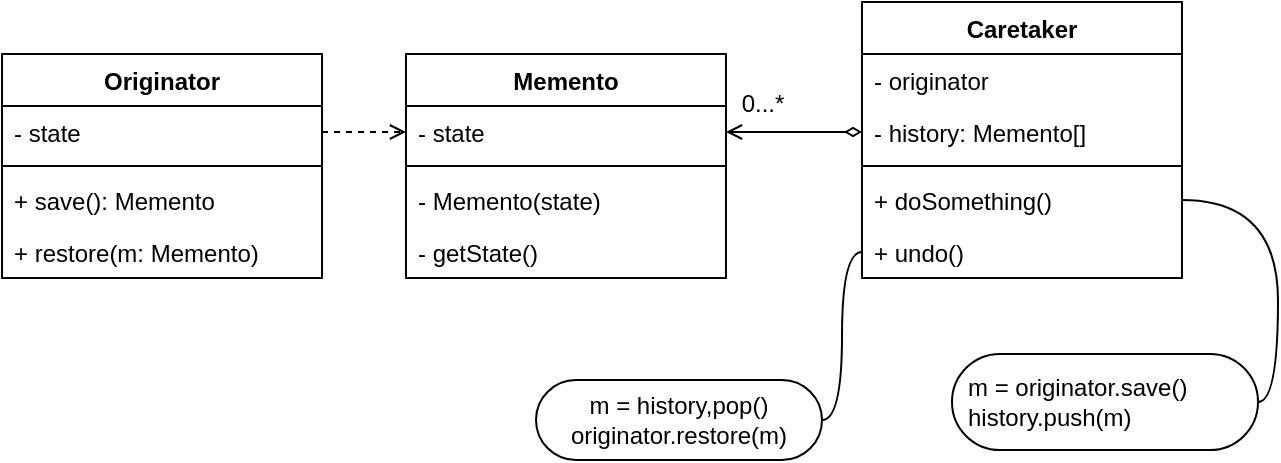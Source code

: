 <mxfile>
    <diagram id="uY-WBFotGh_KkLAZrjns" name="Standard">
        <mxGraphModel dx="1031" dy="459" grid="0" gridSize="10" guides="1" tooltips="1" connect="1" arrows="1" fold="1" page="1" pageScale="1" pageWidth="827" pageHeight="1169" math="0" shadow="0">
            <root>
                <mxCell id="0"/>
                <mxCell id="1" parent="0"/>
                <mxCell id="2" value="Originator" style="swimlane;fontStyle=1;align=center;verticalAlign=top;childLayout=stackLayout;horizontal=1;startSize=26;horizontalStack=0;resizeParent=1;resizeParentMax=0;resizeLast=0;collapsible=1;marginBottom=0;" parent="1" vertex="1">
                    <mxGeometry x="95" y="230" width="160" height="112" as="geometry"/>
                </mxCell>
                <mxCell id="3" value="- state" style="text;strokeColor=none;fillColor=none;align=left;verticalAlign=top;spacingLeft=4;spacingRight=4;overflow=hidden;rotatable=0;points=[[0,0.5],[1,0.5]];portConstraint=eastwest;" parent="2" vertex="1">
                    <mxGeometry y="26" width="160" height="26" as="geometry"/>
                </mxCell>
                <mxCell id="4" value="" style="line;strokeWidth=1;fillColor=none;align=left;verticalAlign=middle;spacingTop=-1;spacingLeft=3;spacingRight=3;rotatable=0;labelPosition=right;points=[];portConstraint=eastwest;" parent="2" vertex="1">
                    <mxGeometry y="52" width="160" height="8" as="geometry"/>
                </mxCell>
                <mxCell id="5" value="+ save(): Memento" style="text;strokeColor=none;fillColor=none;align=left;verticalAlign=top;spacingLeft=4;spacingRight=4;overflow=hidden;rotatable=0;points=[[0,0.5],[1,0.5]];portConstraint=eastwest;" parent="2" vertex="1">
                    <mxGeometry y="60" width="160" height="26" as="geometry"/>
                </mxCell>
                <mxCell id="6" value="+ restore(m: Memento)" style="text;strokeColor=none;fillColor=none;align=left;verticalAlign=top;spacingLeft=4;spacingRight=4;overflow=hidden;rotatable=0;points=[[0,0.5],[1,0.5]];portConstraint=eastwest;" parent="2" vertex="1">
                    <mxGeometry y="86" width="160" height="26" as="geometry"/>
                </mxCell>
                <mxCell id="7" value="Memento" style="swimlane;fontStyle=1;align=center;verticalAlign=top;childLayout=stackLayout;horizontal=1;startSize=26;horizontalStack=0;resizeParent=1;resizeParentMax=0;resizeLast=0;collapsible=1;marginBottom=0;" parent="1" vertex="1">
                    <mxGeometry x="297" y="230" width="160" height="112" as="geometry"/>
                </mxCell>
                <mxCell id="8" value="- state" style="text;strokeColor=none;fillColor=none;align=left;verticalAlign=top;spacingLeft=4;spacingRight=4;overflow=hidden;rotatable=0;points=[[0,0.5],[1,0.5]];portConstraint=eastwest;" parent="7" vertex="1">
                    <mxGeometry y="26" width="160" height="26" as="geometry"/>
                </mxCell>
                <mxCell id="9" value="" style="line;strokeWidth=1;fillColor=none;align=left;verticalAlign=middle;spacingTop=-1;spacingLeft=3;spacingRight=3;rotatable=0;labelPosition=right;points=[];portConstraint=eastwest;" parent="7" vertex="1">
                    <mxGeometry y="52" width="160" height="8" as="geometry"/>
                </mxCell>
                <mxCell id="10" value="- Memento(state)" style="text;strokeColor=none;fillColor=none;align=left;verticalAlign=top;spacingLeft=4;spacingRight=4;overflow=hidden;rotatable=0;points=[[0,0.5],[1,0.5]];portConstraint=eastwest;" parent="7" vertex="1">
                    <mxGeometry y="60" width="160" height="26" as="geometry"/>
                </mxCell>
                <mxCell id="11" value="- getState()" style="text;strokeColor=none;fillColor=none;align=left;verticalAlign=top;spacingLeft=4;spacingRight=4;overflow=hidden;rotatable=0;points=[[0,0.5],[1,0.5]];portConstraint=eastwest;" parent="7" vertex="1">
                    <mxGeometry y="86" width="160" height="26" as="geometry"/>
                </mxCell>
                <mxCell id="12" style="edgeStyle=none;html=1;exitX=1;exitY=0.5;exitDx=0;exitDy=0;entryX=0;entryY=0.5;entryDx=0;entryDy=0;dashed=1;endArrow=open;endFill=0;" parent="1" source="3" target="8" edge="1">
                    <mxGeometry relative="1" as="geometry"/>
                </mxCell>
                <mxCell id="14" value="Caretaker" style="swimlane;fontStyle=1;align=center;verticalAlign=top;childLayout=stackLayout;horizontal=1;startSize=26;horizontalStack=0;resizeParent=1;resizeParentMax=0;resizeLast=0;collapsible=1;marginBottom=0;" parent="1" vertex="1">
                    <mxGeometry x="525" y="204" width="160" height="138" as="geometry"/>
                </mxCell>
                <mxCell id="19" value="- originator" style="text;strokeColor=none;fillColor=none;align=left;verticalAlign=top;spacingLeft=4;spacingRight=4;overflow=hidden;rotatable=0;points=[[0,0.5],[1,0.5]];portConstraint=eastwest;" parent="14" vertex="1">
                    <mxGeometry y="26" width="160" height="26" as="geometry"/>
                </mxCell>
                <mxCell id="15" value="- history: Memento[]" style="text;strokeColor=none;fillColor=none;align=left;verticalAlign=top;spacingLeft=4;spacingRight=4;overflow=hidden;rotatable=0;points=[[0,0.5],[1,0.5]];portConstraint=eastwest;" parent="14" vertex="1">
                    <mxGeometry y="52" width="160" height="26" as="geometry"/>
                </mxCell>
                <mxCell id="16" value="" style="line;strokeWidth=1;fillColor=none;align=left;verticalAlign=middle;spacingTop=-1;spacingLeft=3;spacingRight=3;rotatable=0;labelPosition=right;points=[];portConstraint=eastwest;" parent="14" vertex="1">
                    <mxGeometry y="78" width="160" height="8" as="geometry"/>
                </mxCell>
                <mxCell id="20" value="+ doSomething()" style="text;strokeColor=none;fillColor=none;align=left;verticalAlign=top;spacingLeft=4;spacingRight=4;overflow=hidden;rotatable=0;points=[[0,0.5],[1,0.5]];portConstraint=eastwest;" parent="14" vertex="1">
                    <mxGeometry y="86" width="160" height="26" as="geometry"/>
                </mxCell>
                <mxCell id="18" value="+ undo()" style="text;strokeColor=none;fillColor=none;align=left;verticalAlign=top;spacingLeft=4;spacingRight=4;overflow=hidden;rotatable=0;points=[[0,0.5],[1,0.5]];portConstraint=eastwest;" parent="14" vertex="1">
                    <mxGeometry y="112" width="160" height="26" as="geometry"/>
                </mxCell>
                <mxCell id="21" style="edgeStyle=none;html=1;exitX=0;exitY=0.5;exitDx=0;exitDy=0;entryX=1;entryY=0.5;entryDx=0;entryDy=0;endArrow=open;endFill=0;startArrow=diamondThin;startFill=0;" parent="1" source="15" target="8" edge="1">
                    <mxGeometry relative="1" as="geometry"/>
                </mxCell>
                <mxCell id="22" value="m = history,pop()&lt;br&gt;originator.restore(m)" style="whiteSpace=wrap;html=1;rounded=1;arcSize=50;align=center;verticalAlign=middle;strokeWidth=1;autosize=1;spacing=4;treeFolding=1;treeMoving=1;newEdgeStyle={&quot;edgeStyle&quot;:&quot;entityRelationEdgeStyle&quot;,&quot;startArrow&quot;:&quot;none&quot;,&quot;endArrow&quot;:&quot;none&quot;,&quot;segment&quot;:10,&quot;curved&quot;:1};" parent="1" vertex="1">
                    <mxGeometry x="362" y="393" width="143" height="40" as="geometry"/>
                </mxCell>
                <mxCell id="23" value="" style="edgeStyle=entityRelationEdgeStyle;startArrow=none;endArrow=none;segment=10;curved=1;exitX=0;exitY=0.5;exitDx=0;exitDy=0;" parent="1" source="18" target="22" edge="1">
                    <mxGeometry relative="1" as="geometry">
                        <mxPoint x="534" y="445" as="sourcePoint"/>
                    </mxGeometry>
                </mxCell>
                <mxCell id="24" value="m = originator.save()&lt;br&gt;history.push(m)" style="whiteSpace=wrap;html=1;rounded=1;arcSize=50;align=left;verticalAlign=middle;strokeWidth=1;autosize=1;spacing=8;treeFolding=1;treeMoving=1;newEdgeStyle={&quot;edgeStyle&quot;:&quot;entityRelationEdgeStyle&quot;,&quot;startArrow&quot;:&quot;none&quot;,&quot;endArrow&quot;:&quot;none&quot;,&quot;segment&quot;:10,&quot;curved&quot;:1};" parent="1" vertex="1">
                    <mxGeometry x="570" y="380" width="153" height="48" as="geometry"/>
                </mxCell>
                <mxCell id="25" value="" style="edgeStyle=entityRelationEdgeStyle;startArrow=none;endArrow=none;segment=10;curved=1;exitX=1;exitY=0.5;exitDx=0;exitDy=0;" parent="1" source="20" target="24" edge="1">
                    <mxGeometry relative="1" as="geometry">
                        <mxPoint x="668" y="417" as="sourcePoint"/>
                    </mxGeometry>
                </mxCell>
                <mxCell id="26" value="0...*" style="text;html=1;resizable=0;autosize=1;align=center;verticalAlign=middle;points=[];fillColor=none;strokeColor=none;rounded=0;" parent="1" vertex="1">
                    <mxGeometry x="459" y="246" width="31" height="18" as="geometry"/>
                </mxCell>
            </root>
        </mxGraphModel>
    </diagram>
    <diagram id="bcLtF3lBYHw8C0WSbBqU" name="Practice">
        <mxGraphModel dx="1031" dy="459" grid="0" gridSize="10" guides="1" tooltips="1" connect="1" arrows="1" fold="1" page="1" pageScale="1" pageWidth="827" pageHeight="1169" math="0" shadow="0">
            <root>
                <mxCell id="V3Rp2c93oEQ9oE3x-klY-0"/>
                <mxCell id="V3Rp2c93oEQ9oE3x-klY-1" parent="V3Rp2c93oEQ9oE3x-klY-0"/>
                <mxCell id="lsIKuZ3ZhRhGVmktWw1N-31" value="" style="edgeStyle=orthogonalEdgeStyle;rounded=0;html=1;dashed=1;endArrow=block;endFill=0;entryX=0.497;entryY=1.005;entryDx=0;entryDy=0;entryPerimeter=0;" parent="V3Rp2c93oEQ9oE3x-klY-1" source="V3Rp2c93oEQ9oE3x-klY-2" target="lsIKuZ3ZhRhGVmktWw1N-29" edge="1">
                    <mxGeometry relative="1" as="geometry"/>
                </mxCell>
                <mxCell id="V3Rp2c93oEQ9oE3x-klY-2" value="MissionBriefing" style="swimlane;fontStyle=1;align=center;verticalAlign=top;childLayout=stackLayout;horizontal=1;startSize=26;horizontalStack=0;resizeParent=1;resizeParentMax=0;resizeLast=0;collapsible=1;marginBottom=0;" parent="V3Rp2c93oEQ9oE3x-klY-1" vertex="1">
                    <mxGeometry x="86.5" y="462" width="160" height="190" as="geometry"/>
                </mxCell>
                <mxCell id="lsIKuZ3ZhRhGVmktWw1N-13" value="- subMissions: string[]" style="text;strokeColor=none;fillColor=none;align=left;verticalAlign=top;spacingLeft=4;spacingRight=4;overflow=hidden;rotatable=0;points=[[0,0.5],[1,0.5]];portConstraint=eastwest;" parent="V3Rp2c93oEQ9oE3x-klY-2" vertex="1">
                    <mxGeometry y="26" width="160" height="26" as="geometry"/>
                </mxCell>
                <mxCell id="V3Rp2c93oEQ9oE3x-klY-3" value="- currentIndex: number" style="text;strokeColor=none;fillColor=none;align=left;verticalAlign=top;spacingLeft=4;spacingRight=4;overflow=hidden;rotatable=0;points=[[0,0.5],[1,0.5]];portConstraint=eastwest;" parent="V3Rp2c93oEQ9oE3x-klY-2" vertex="1">
                    <mxGeometry y="52" width="160" height="26" as="geometry"/>
                </mxCell>
                <mxCell id="V3Rp2c93oEQ9oE3x-klY-4" value="" style="line;strokeWidth=1;fillColor=none;align=left;verticalAlign=middle;spacingTop=-1;spacingLeft=3;spacingRight=3;rotatable=0;labelPosition=right;points=[];portConstraint=eastwest;" parent="V3Rp2c93oEQ9oE3x-klY-2" vertex="1">
                    <mxGeometry y="78" width="160" height="8" as="geometry"/>
                </mxCell>
                <mxCell id="lsIKuZ3ZhRhGVmktWw1N-14" value="+ isDone(): boolean" style="text;strokeColor=none;fillColor=none;align=left;verticalAlign=top;spacingLeft=4;spacingRight=4;overflow=hidden;rotatable=0;points=[[0,0.5],[1,0.5]];portConstraint=eastwest;" parent="V3Rp2c93oEQ9oE3x-klY-2" vertex="1">
                    <mxGeometry y="86" width="160" height="26" as="geometry"/>
                </mxCell>
                <mxCell id="lsIKuZ3ZhRhGVmktWw1N-1" value="+ commenceCurrentStep()" style="text;strokeColor=none;fillColor=none;align=left;verticalAlign=top;spacingLeft=4;spacingRight=4;overflow=hidden;rotatable=0;points=[[0,0.5],[1,0.5]];portConstraint=eastwest;" parent="V3Rp2c93oEQ9oE3x-klY-2" vertex="1">
                    <mxGeometry y="112" width="160" height="26" as="geometry"/>
                </mxCell>
                <mxCell id="V3Rp2c93oEQ9oE3x-klY-5" value="+ save(): Memento" style="text;strokeColor=none;fillColor=none;align=left;verticalAlign=top;spacingLeft=4;spacingRight=4;overflow=hidden;rotatable=0;points=[[0,0.5],[1,0.5]];portConstraint=eastwest;" parent="V3Rp2c93oEQ9oE3x-klY-2" vertex="1">
                    <mxGeometry y="138" width="160" height="26" as="geometry"/>
                </mxCell>
                <mxCell id="lsIKuZ3ZhRhGVmktWw1N-0" value="+ restore(m: Memento)" style="text;strokeColor=none;fillColor=none;align=left;verticalAlign=top;spacingLeft=4;spacingRight=4;overflow=hidden;rotatable=0;points=[[0,0.5],[1,0.5]];portConstraint=eastwest;" parent="V3Rp2c93oEQ9oE3x-klY-2" vertex="1">
                    <mxGeometry y="164" width="160" height="26" as="geometry"/>
                </mxCell>
                <mxCell id="lsIKuZ3ZhRhGVmktWw1N-8" value="«interface»&#10;Memento" style="swimlane;fontStyle=1;align=center;verticalAlign=top;childLayout=stackLayout;horizontal=1;startSize=41;horizontalStack=0;resizeParent=1;resizeParentMax=0;resizeLast=0;collapsible=1;marginBottom=0;" parent="V3Rp2c93oEQ9oE3x-klY-1" vertex="1">
                    <mxGeometry x="333" y="340" width="165" height="93" as="geometry"/>
                </mxCell>
                <mxCell id="lsIKuZ3ZhRhGVmktWw1N-11" value="+ getCurrentIndex(): number" style="text;strokeColor=none;fillColor=none;align=left;verticalAlign=top;spacingLeft=4;spacingRight=4;overflow=hidden;rotatable=0;points=[[0,0.5],[1,0.5]];portConstraint=eastwest;" parent="lsIKuZ3ZhRhGVmktWw1N-8" vertex="1">
                    <mxGeometry y="41" width="165" height="26" as="geometry"/>
                </mxCell>
                <mxCell id="lsIKuZ3ZhRhGVmktWw1N-19" value="+ getDate(): string" style="text;strokeColor=none;fillColor=none;align=left;verticalAlign=top;spacingLeft=4;spacingRight=4;overflow=hidden;rotatable=0;points=[[0,0.5],[1,0.5]];portConstraint=eastwest;" parent="lsIKuZ3ZhRhGVmktWw1N-8" vertex="1">
                    <mxGeometry y="67" width="165" height="26" as="geometry"/>
                </mxCell>
                <mxCell id="lsIKuZ3ZhRhGVmktWw1N-22" style="edgeStyle=orthogonalEdgeStyle;rounded=0;html=1;exitX=0.5;exitY=0;exitDx=0;exitDy=0;entryX=0.5;entryY=1;entryDx=0;entryDy=0;endArrow=block;endFill=0;dashed=1;" parent="V3Rp2c93oEQ9oE3x-klY-1" source="lsIKuZ3ZhRhGVmktWw1N-15" target="lsIKuZ3ZhRhGVmktWw1N-8" edge="1">
                    <mxGeometry relative="1" as="geometry"/>
                </mxCell>
                <mxCell id="lsIKuZ3ZhRhGVmktWw1N-15" value="ConcreteMemento" style="swimlane;fontStyle=1;align=center;verticalAlign=top;childLayout=stackLayout;horizontal=1;startSize=26;horizontalStack=0;resizeParent=1;resizeParentMax=0;resizeLast=0;collapsible=1;marginBottom=0;" parent="V3Rp2c93oEQ9oE3x-klY-1" vertex="1">
                    <mxGeometry x="333" y="498" width="166" height="138" as="geometry"/>
                </mxCell>
                <mxCell id="lsIKuZ3ZhRhGVmktWw1N-16" value="- currentIndex: number" style="text;strokeColor=none;fillColor=none;align=left;verticalAlign=top;spacingLeft=4;spacingRight=4;overflow=hidden;rotatable=0;points=[[0,0.5],[1,0.5]];portConstraint=eastwest;" parent="lsIKuZ3ZhRhGVmktWw1N-15" vertex="1">
                    <mxGeometry y="26" width="166" height="26" as="geometry"/>
                </mxCell>
                <mxCell id="lsIKuZ3ZhRhGVmktWw1N-20" value="- data: string" style="text;strokeColor=none;fillColor=none;align=left;verticalAlign=top;spacingLeft=4;spacingRight=4;overflow=hidden;rotatable=0;points=[[0,0.5],[1,0.5]];portConstraint=eastwest;" parent="lsIKuZ3ZhRhGVmktWw1N-15" vertex="1">
                    <mxGeometry y="52" width="166" height="26" as="geometry"/>
                </mxCell>
                <mxCell id="lsIKuZ3ZhRhGVmktWw1N-17" value="" style="line;strokeWidth=1;fillColor=none;align=left;verticalAlign=middle;spacingTop=-1;spacingLeft=3;spacingRight=3;rotatable=0;labelPosition=right;points=[];portConstraint=eastwest;" parent="lsIKuZ3ZhRhGVmktWw1N-15" vertex="1">
                    <mxGeometry y="78" width="166" height="8" as="geometry"/>
                </mxCell>
                <mxCell id="lsIKuZ3ZhRhGVmktWw1N-18" value="+ getCurrentIndex(): number" style="text;strokeColor=none;fillColor=none;align=left;verticalAlign=top;spacingLeft=4;spacingRight=4;overflow=hidden;rotatable=0;points=[[0,0.5],[1,0.5]];portConstraint=eastwest;" parent="lsIKuZ3ZhRhGVmktWw1N-15" vertex="1">
                    <mxGeometry y="86" width="166" height="26" as="geometry"/>
                </mxCell>
                <mxCell id="lsIKuZ3ZhRhGVmktWw1N-21" value="+ getDate(): string" style="text;strokeColor=none;fillColor=none;align=left;verticalAlign=top;spacingLeft=4;spacingRight=4;overflow=hidden;rotatable=0;points=[[0,0.5],[1,0.5]];portConstraint=eastwest;" parent="lsIKuZ3ZhRhGVmktWw1N-15" vertex="1">
                    <mxGeometry y="112" width="166" height="26" as="geometry"/>
                </mxCell>
                <mxCell id="lsIKuZ3ZhRhGVmktWw1N-23" value="Caretaker" style="swimlane;fontStyle=1;align=center;verticalAlign=top;childLayout=stackLayout;horizontal=1;startSize=26;horizontalStack=0;resizeParent=1;resizeParentMax=0;resizeLast=0;collapsible=1;marginBottom=0;" parent="V3Rp2c93oEQ9oE3x-klY-1" vertex="1">
                    <mxGeometry x="586" y="271" width="160" height="164" as="geometry"/>
                </mxCell>
                <mxCell id="lsIKuZ3ZhRhGVmktWw1N-24" value="- mementoList: Memento[]" style="text;strokeColor=none;fillColor=none;align=left;verticalAlign=top;spacingLeft=4;spacingRight=4;overflow=hidden;rotatable=0;points=[[0,0.5],[1,0.5]];portConstraint=eastwest;" parent="lsIKuZ3ZhRhGVmktWw1N-23" vertex="1">
                    <mxGeometry y="26" width="160" height="26" as="geometry"/>
                </mxCell>
                <mxCell id="ZZZxj6dey2HOlYJ6IaPq-1" value="- originator: Originator" style="text;strokeColor=none;fillColor=none;align=left;verticalAlign=top;spacingLeft=4;spacingRight=4;overflow=hidden;rotatable=0;points=[[0,0.5],[1,0.5]];portConstraint=eastwest;" parent="lsIKuZ3ZhRhGVmktWw1N-23" vertex="1">
                    <mxGeometry y="52" width="160" height="26" as="geometry"/>
                </mxCell>
                <mxCell id="lsIKuZ3ZhRhGVmktWw1N-25" value="" style="line;strokeWidth=1;fillColor=none;align=left;verticalAlign=middle;spacingTop=-1;spacingLeft=3;spacingRight=3;rotatable=0;labelPosition=right;points=[];portConstraint=eastwest;" parent="lsIKuZ3ZhRhGVmktWw1N-23" vertex="1">
                    <mxGeometry y="78" width="160" height="8" as="geometry"/>
                </mxCell>
                <mxCell id="lsIKuZ3ZhRhGVmktWw1N-26" value="+ Caretaker(o: Originator)" style="text;strokeColor=none;fillColor=none;align=left;verticalAlign=top;spacingLeft=4;spacingRight=4;overflow=hidden;rotatable=0;points=[[0,0.5],[1,0.5]];portConstraint=eastwest;" parent="lsIKuZ3ZhRhGVmktWw1N-23" vertex="1">
                    <mxGeometry y="86" width="160" height="26" as="geometry"/>
                </mxCell>
                <mxCell id="lsIKuZ3ZhRhGVmktWw1N-33" value="+ backup()" style="text;strokeColor=none;fillColor=none;align=left;verticalAlign=top;spacingLeft=4;spacingRight=4;overflow=hidden;rotatable=0;points=[[0,0.5],[1,0.5]];portConstraint=eastwest;" parent="lsIKuZ3ZhRhGVmktWw1N-23" vertex="1">
                    <mxGeometry y="112" width="160" height="26" as="geometry"/>
                </mxCell>
                <mxCell id="lsIKuZ3ZhRhGVmktWw1N-34" value="+ undo()" style="text;strokeColor=none;fillColor=none;align=left;verticalAlign=top;spacingLeft=4;spacingRight=4;overflow=hidden;rotatable=0;points=[[0,0.5],[1,0.5]];portConstraint=eastwest;" parent="lsIKuZ3ZhRhGVmktWw1N-23" vertex="1">
                    <mxGeometry y="138" width="160" height="26" as="geometry"/>
                </mxCell>
                <mxCell id="lsIKuZ3ZhRhGVmktWw1N-37" style="edgeStyle=orthogonalEdgeStyle;rounded=0;html=1;entryX=1;entryY=0.25;entryDx=0;entryDy=0;startArrow=diamondThin;startFill=0;endArrow=open;endFill=0;exitX=-0.002;exitY=0.086;exitDx=0;exitDy=0;exitPerimeter=0;" parent="V3Rp2c93oEQ9oE3x-klY-1" source="lsIKuZ3ZhRhGVmktWw1N-23" target="lsIKuZ3ZhRhGVmktWw1N-27" edge="1">
                    <mxGeometry relative="1" as="geometry">
                        <mxPoint x="576" y="285" as="sourcePoint"/>
                        <Array as="points">
                            <mxPoint x="576" y="285"/>
                            <mxPoint x="314" y="285"/>
                            <mxPoint x="314" y="363"/>
                        </Array>
                    </mxGeometry>
                </mxCell>
                <mxCell id="lsIKuZ3ZhRhGVmktWw1N-27" value="«interface»&#10;Originator" style="swimlane;fontStyle=1;align=center;verticalAlign=top;childLayout=stackLayout;horizontal=1;startSize=41;horizontalStack=0;resizeParent=1;resizeParentMax=0;resizeLast=0;collapsible=1;marginBottom=0;" parent="V3Rp2c93oEQ9oE3x-klY-1" vertex="1">
                    <mxGeometry x="84" y="340" width="165" height="93" as="geometry"/>
                </mxCell>
                <mxCell id="lsIKuZ3ZhRhGVmktWw1N-28" value="+ save(): Memento" style="text;strokeColor=none;fillColor=none;align=left;verticalAlign=top;spacingLeft=4;spacingRight=4;overflow=hidden;rotatable=0;points=[[0,0.5],[1,0.5]];portConstraint=eastwest;" parent="lsIKuZ3ZhRhGVmktWw1N-27" vertex="1">
                    <mxGeometry y="41" width="165" height="26" as="geometry"/>
                </mxCell>
                <mxCell id="lsIKuZ3ZhRhGVmktWw1N-29" value="+ restore(m: Memento)" style="text;strokeColor=none;fillColor=none;align=left;verticalAlign=top;spacingLeft=4;spacingRight=4;overflow=hidden;rotatable=0;points=[[0,0.5],[1,0.5]];portConstraint=eastwest;" parent="lsIKuZ3ZhRhGVmktWw1N-27" vertex="1">
                    <mxGeometry y="67" width="165" height="26" as="geometry"/>
                </mxCell>
                <mxCell id="lsIKuZ3ZhRhGVmktWw1N-35" style="edgeStyle=orthogonalEdgeStyle;rounded=0;html=1;exitX=0;exitY=0.5;exitDx=0;exitDy=0;entryX=1;entryY=0.25;entryDx=0;entryDy=0;endArrow=open;endFill=0;startArrow=diamondThin;startFill=0;" parent="V3Rp2c93oEQ9oE3x-klY-1" source="lsIKuZ3ZhRhGVmktWw1N-24" target="lsIKuZ3ZhRhGVmktWw1N-8" edge="1">
                    <mxGeometry relative="1" as="geometry"/>
                </mxCell>
                <mxCell id="lsIKuZ3ZhRhGVmktWw1N-36" value="0...*" style="text;html=1;resizable=0;autosize=1;align=center;verticalAlign=middle;points=[];fillColor=none;strokeColor=none;rounded=0;" parent="V3Rp2c93oEQ9oE3x-klY-1" vertex="1">
                    <mxGeometry x="502" y="342" width="31" height="18" as="geometry"/>
                </mxCell>
                <mxCell id="ZZZxj6dey2HOlYJ6IaPq-0" style="edgeStyle=orthogonalEdgeStyle;html=1;exitX=1;exitY=0.5;exitDx=0;exitDy=0;entryX=0;entryY=0.5;entryDx=0;entryDy=0;rounded=0;endArrow=open;endFill=0;" parent="V3Rp2c93oEQ9oE3x-klY-1" source="V3Rp2c93oEQ9oE3x-klY-5" target="lsIKuZ3ZhRhGVmktWw1N-20" edge="1">
                    <mxGeometry relative="1" as="geometry"/>
                </mxCell>
            </root>
        </mxGraphModel>
    </diagram>
</mxfile>